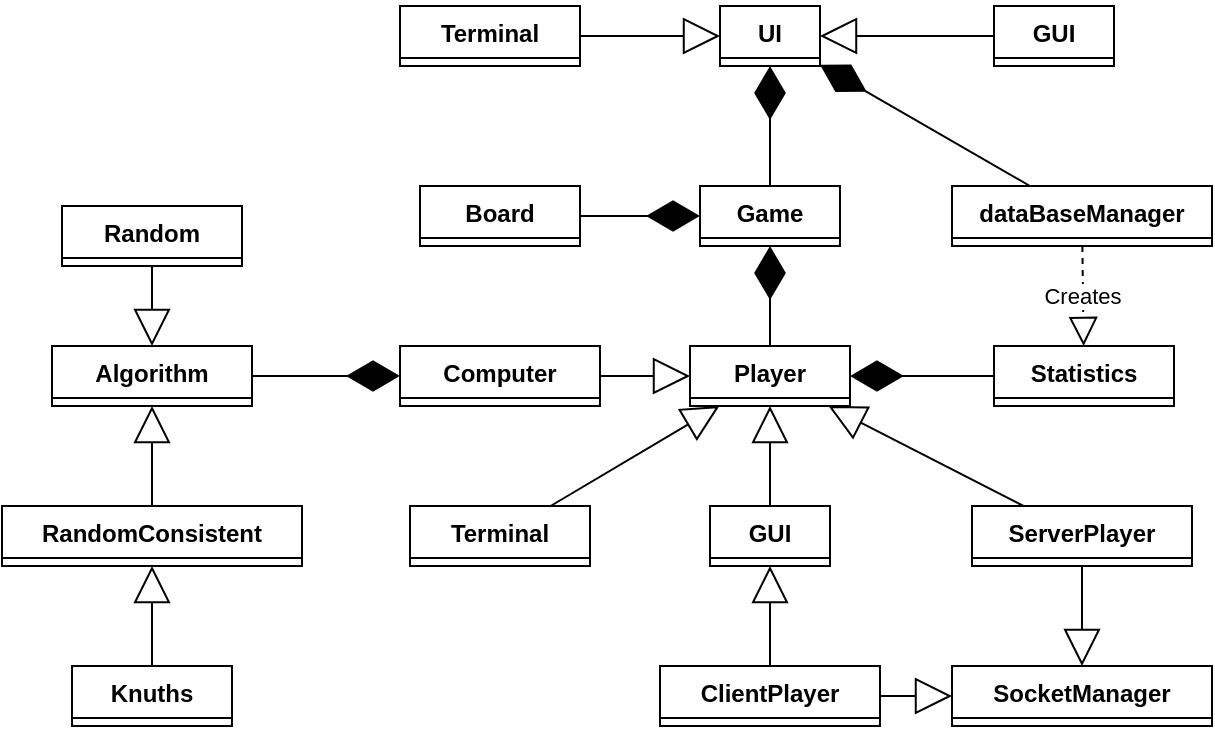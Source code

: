 <mxfile version="20.6.0" type="github">
  <diagram id="Xtzwa6VVvoEg-6TvjeYF" name="Page-1">
    <mxGraphModel dx="865" dy="514" grid="1" gridSize="10" guides="1" tooltips="1" connect="1" arrows="1" fold="1" page="1" pageScale="1" pageWidth="827" pageHeight="1169" math="0" shadow="0">
      <root>
        <mxCell id="0" />
        <mxCell id="1" parent="0" />
        <mxCell id="zvh0BNXRaEqvuYk_ANei-2" value="Game" style="swimlane;fontStyle=1;align=center;verticalAlign=top;childLayout=stackLayout;horizontal=1;startSize=26;horizontalStack=0;resizeParent=1;resizeParentMax=0;resizeLast=0;collapsible=1;marginBottom=0;" parent="1" vertex="1" collapsed="1">
          <mxGeometry x="434" y="120" width="70" height="30" as="geometry">
            <mxRectangle x="434" y="120" width="160" height="540" as="alternateBounds" />
          </mxGeometry>
        </mxCell>
        <mxCell id="zvh0BNXRaEqvuYk_ANei-3" value="-player1&#xa;-player2&#xa;-currentPlayer&#xa;-length&#xa;-numGuesses&#xa;-numRounds&#xa;-duplicatesAllowed&#xa;-colourNum&#xa;-player1RoundWins&#xa;-player2RoundWins&#xa;-winner&#xa;-board" style="text;strokeColor=none;fillColor=none;align=left;verticalAlign=top;spacingLeft=4;spacingRight=4;overflow=hidden;rotatable=0;points=[[0,0.5],[1,0.5]];portConstraint=eastwest;" parent="zvh0BNXRaEqvuYk_ANei-2" vertex="1">
          <mxGeometry y="26" width="160" height="184" as="geometry" />
        </mxCell>
        <mxCell id="zvh0BNXRaEqvuYk_ANei-4" value="" style="line;strokeWidth=1;fillColor=none;align=left;verticalAlign=middle;spacingTop=-1;spacingLeft=3;spacingRight=3;rotatable=0;labelPosition=right;points=[];portConstraint=eastwest;" parent="zvh0BNXRaEqvuYk_ANei-2" vertex="1">
          <mxGeometry y="210" width="160" height="8" as="geometry" />
        </mxCell>
        <mxCell id="zvh0BNXRaEqvuYk_ANei-5" value="-createBoard()&#xa;+getCurrentPlayer()&#xa;+getPlayer1()&#xa;+getPlayer2()&#xa;+getLengthOfCode()&#xa;+getNumRounds()&#xa;+getColourNum()&#xa;+getDuplicatessAllowed()&#xa;+getBoard()&#xa;+getWinner()&#xa;+switchPlayer()&#xa;+getNextGuess()&#xa;+setBoardCode()&#xa;+makeGuess()&#xa;+playGameRound()&#xa;+displayBoard()&#xa;+displayRoundWinner()&#xa;+displayWinner()&#xa;+displayRoundNumber()&#xa;+updatePlayerStats()&#xa;+run()" style="text;strokeColor=none;fillColor=none;align=left;verticalAlign=top;spacingLeft=4;spacingRight=4;overflow=hidden;rotatable=0;points=[[0,0.5],[1,0.5]];portConstraint=eastwest;" parent="zvh0BNXRaEqvuYk_ANei-2" vertex="1">
          <mxGeometry y="218" width="160" height="322" as="geometry" />
        </mxCell>
        <mxCell id="zvh0BNXRaEqvuYk_ANei-6" value="Terminal" style="swimlane;fontStyle=1;align=center;verticalAlign=top;childLayout=stackLayout;horizontal=1;startSize=26;horizontalStack=0;resizeParent=1;resizeParentMax=0;resizeLast=0;collapsible=1;marginBottom=0;" parent="1" vertex="1" collapsed="1">
          <mxGeometry x="289" y="280" width="90" height="30" as="geometry">
            <mxRectangle x="289" y="280" width="160" height="60" as="alternateBounds" />
          </mxGeometry>
        </mxCell>
        <mxCell id="zvh0BNXRaEqvuYk_ANei-8" value="" style="line;strokeWidth=1;fillColor=none;align=left;verticalAlign=middle;spacingTop=-1;spacingLeft=3;spacingRight=3;rotatable=0;labelPosition=right;points=[];portConstraint=eastwest;" parent="zvh0BNXRaEqvuYk_ANei-6" vertex="1">
          <mxGeometry y="26" width="160" height="8" as="geometry" />
        </mxCell>
        <mxCell id="zvh0BNXRaEqvuYk_ANei-9" value="-getPlayerInput()" style="text;strokeColor=none;fillColor=none;align=left;verticalAlign=top;spacingLeft=4;spacingRight=4;overflow=hidden;rotatable=0;points=[[0,0.5],[1,0.5]];portConstraint=eastwest;" parent="zvh0BNXRaEqvuYk_ANei-6" vertex="1">
          <mxGeometry y="34" width="160" height="26" as="geometry" />
        </mxCell>
        <mxCell id="zvh0BNXRaEqvuYk_ANei-10" value="GUI" style="swimlane;fontStyle=1;align=center;verticalAlign=top;childLayout=stackLayout;horizontal=1;startSize=26;horizontalStack=0;resizeParent=1;resizeParentMax=0;resizeLast=0;collapsible=1;marginBottom=0;" parent="1" vertex="1" collapsed="1">
          <mxGeometry x="439" y="280" width="60" height="30" as="geometry">
            <mxRectangle x="240" y="390" width="160" height="270" as="alternateBounds" />
          </mxGeometry>
        </mxCell>
        <mxCell id="zvh0BNXRaEqvuYk_ANei-11" value="-popups&#xa;-colourMapping&#xa;-roundNum" style="text;strokeColor=none;fillColor=none;align=left;verticalAlign=top;spacingLeft=4;spacingRight=4;overflow=hidden;rotatable=0;points=[[0,0.5],[1,0.5]];portConstraint=eastwest;" parent="zvh0BNXRaEqvuYk_ANei-10" vertex="1">
          <mxGeometry y="26" width="160" height="54" as="geometry" />
        </mxCell>
        <mxCell id="zvh0BNXRaEqvuYk_ANei-12" value="" style="line;strokeWidth=1;fillColor=none;align=left;verticalAlign=middle;spacingTop=-1;spacingLeft=3;spacingRight=3;rotatable=0;labelPosition=right;points=[];portConstraint=eastwest;" parent="zvh0BNXRaEqvuYk_ANei-10" vertex="1">
          <mxGeometry y="80" width="160" height="8" as="geometry" />
        </mxCell>
        <mxCell id="zvh0BNXRaEqvuYk_ANei-13" value="+initRound()&#xa;+setPopups()&#xa;-getMove()&#xa;-getCode()&#xa;-displayBoard()&#xa;-getMessage()&#xa;-genColourMapping()&#xa;-displayRoundWinner()&#xa;-displayWinner()&#xa;-connectSignals()&#xa;+show()&#xa;+initUI()" style="text;strokeColor=none;fillColor=none;align=left;verticalAlign=top;spacingLeft=4;spacingRight=4;overflow=hidden;rotatable=0;points=[[0,0.5],[1,0.5]];portConstraint=eastwest;" parent="zvh0BNXRaEqvuYk_ANei-10" vertex="1">
          <mxGeometry y="88" width="160" height="182" as="geometry" />
        </mxCell>
        <mxCell id="zvh0BNXRaEqvuYk_ANei-28" value="Computer" style="swimlane;fontStyle=1;align=center;verticalAlign=top;childLayout=stackLayout;horizontal=1;startSize=26;horizontalStack=0;resizeParent=1;resizeParentMax=0;resizeLast=0;collapsible=1;marginBottom=0;" parent="1" vertex="1" collapsed="1">
          <mxGeometry x="284" y="200" width="100" height="30" as="geometry">
            <mxRectangle x="260" y="370" width="160" height="130" as="alternateBounds" />
          </mxGeometry>
        </mxCell>
        <mxCell id="zvh0BNXRaEqvuYk_ANei-29" value="-board&#xa;-algorithmType&#xa;-algorithm" style="text;strokeColor=none;fillColor=none;align=left;verticalAlign=top;spacingLeft=4;spacingRight=4;overflow=hidden;rotatable=0;points=[[0,0.5],[1,0.5]];portConstraint=eastwest;" parent="zvh0BNXRaEqvuYk_ANei-28" vertex="1">
          <mxGeometry y="26" width="160" height="54" as="geometry" />
        </mxCell>
        <mxCell id="zvh0BNXRaEqvuYk_ANei-30" value="" style="line;strokeWidth=1;fillColor=none;align=left;verticalAlign=middle;spacingTop=-1;spacingLeft=3;spacingRight=3;rotatable=0;labelPosition=right;points=[];portConstraint=eastwest;" parent="zvh0BNXRaEqvuYk_ANei-28" vertex="1">
          <mxGeometry y="80" width="160" height="8" as="geometry" />
        </mxCell>
        <mxCell id="zvh0BNXRaEqvuYk_ANei-31" value="-genAlgorithm()&#xa;-getPreviousResponse()" style="text;strokeColor=none;fillColor=none;align=left;verticalAlign=top;spacingLeft=4;spacingRight=4;overflow=hidden;rotatable=0;points=[[0,0.5],[1,0.5]];portConstraint=eastwest;" parent="zvh0BNXRaEqvuYk_ANei-28" vertex="1">
          <mxGeometry y="88" width="160" height="42" as="geometry" />
        </mxCell>
        <mxCell id="a4NBhfSJMRjFoHTR3aRK-1" value="Player" style="swimlane;fontStyle=1;align=center;verticalAlign=top;childLayout=stackLayout;horizontal=1;startSize=26;horizontalStack=0;resizeParent=1;resizeParentMax=0;resizeLast=0;collapsible=1;marginBottom=0;" parent="1" vertex="1" collapsed="1">
          <mxGeometry x="429" y="200" width="80" height="30" as="geometry">
            <mxRectangle x="219" y="390" width="160" height="200" as="alternateBounds" />
          </mxGeometry>
        </mxCell>
        <mxCell id="a4NBhfSJMRjFoHTR3aRK-2" value="-stats" style="text;strokeColor=none;fillColor=none;align=left;verticalAlign=top;spacingLeft=4;spacingRight=4;overflow=hidden;rotatable=0;points=[[0,0.5],[1,0.5]];portConstraint=eastwest;" parent="a4NBhfSJMRjFoHTR3aRK-1" vertex="1">
          <mxGeometry y="26" width="160" height="26" as="geometry" />
        </mxCell>
        <mxCell id="a4NBhfSJMRjFoHTR3aRK-3" value="" style="line;strokeWidth=1;fillColor=none;align=left;verticalAlign=middle;spacingTop=-1;spacingLeft=3;spacingRight=3;rotatable=0;labelPosition=right;points=[];portConstraint=eastwest;" parent="a4NBhfSJMRjFoHTR3aRK-1" vertex="1">
          <mxGeometry y="52" width="160" height="8" as="geometry" />
        </mxCell>
        <mxCell id="a4NBhfSJMRjFoHTR3aRK-4" value="+getUsername()&#xa;+getStats()&#xa;+updateStats()&#xa;+getMove()&#xa;+getCode()&#xa;+displayBoard()&#xa;+displayRoundWinner()&#xa;+displayWinner()&#xa;+displayRoundNumber()" style="text;strokeColor=none;fillColor=none;align=left;verticalAlign=top;spacingLeft=4;spacingRight=4;overflow=hidden;rotatable=0;points=[[0,0.5],[1,0.5]];portConstraint=eastwest;" parent="a4NBhfSJMRjFoHTR3aRK-1" vertex="1">
          <mxGeometry y="60" width="160" height="140" as="geometry" />
        </mxCell>
        <mxCell id="a4NBhfSJMRjFoHTR3aRK-9" value="ClientPlayer" style="swimlane;fontStyle=1;align=center;verticalAlign=top;childLayout=stackLayout;horizontal=1;startSize=26;horizontalStack=0;resizeParent=1;resizeParentMax=0;resizeLast=0;collapsible=1;marginBottom=0;" parent="1" vertex="1" collapsed="1">
          <mxGeometry x="414" y="360" width="110" height="30" as="geometry">
            <mxRectangle x="414" y="360" width="160" height="60" as="alternateBounds" />
          </mxGeometry>
        </mxCell>
        <mxCell id="a4NBhfSJMRjFoHTR3aRK-11" value="" style="line;strokeWidth=1;fillColor=none;align=left;verticalAlign=middle;spacingTop=-1;spacingLeft=3;spacingRight=3;rotatable=0;labelPosition=right;points=[];portConstraint=eastwest;" parent="a4NBhfSJMRjFoHTR3aRK-9" vertex="1">
          <mxGeometry y="26" width="160" height="8" as="geometry" />
        </mxCell>
        <mxCell id="a4NBhfSJMRjFoHTR3aRK-12" value="+playGame()" style="text;strokeColor=none;fillColor=none;align=left;verticalAlign=top;spacingLeft=4;spacingRight=4;overflow=hidden;rotatable=0;points=[[0,0.5],[1,0.5]];portConstraint=eastwest;" parent="a4NBhfSJMRjFoHTR3aRK-9" vertex="1">
          <mxGeometry y="34" width="160" height="26" as="geometry" />
        </mxCell>
        <mxCell id="a4NBhfSJMRjFoHTR3aRK-17" value="ServerPlayer" style="swimlane;fontStyle=1;align=center;verticalAlign=top;childLayout=stackLayout;horizontal=1;startSize=26;horizontalStack=0;resizeParent=1;resizeParentMax=0;resizeLast=0;collapsible=1;marginBottom=0;" parent="1" vertex="1" collapsed="1">
          <mxGeometry x="570" y="280" width="110" height="30" as="geometry">
            <mxRectangle x="570" y="280" width="160" height="60" as="alternateBounds" />
          </mxGeometry>
        </mxCell>
        <mxCell id="a4NBhfSJMRjFoHTR3aRK-19" value="" style="line;strokeWidth=1;fillColor=none;align=left;verticalAlign=middle;spacingTop=-1;spacingLeft=3;spacingRight=3;rotatable=0;labelPosition=right;points=[];portConstraint=eastwest;" parent="a4NBhfSJMRjFoHTR3aRK-17" vertex="1">
          <mxGeometry y="26" width="160" height="8" as="geometry" />
        </mxCell>
        <mxCell id="a4NBhfSJMRjFoHTR3aRK-20" value="+disconnect()" style="text;strokeColor=none;fillColor=none;align=left;verticalAlign=top;spacingLeft=4;spacingRight=4;overflow=hidden;rotatable=0;points=[[0,0.5],[1,0.5]];portConstraint=eastwest;" parent="a4NBhfSJMRjFoHTR3aRK-17" vertex="1">
          <mxGeometry y="34" width="160" height="26" as="geometry" />
        </mxCell>
        <mxCell id="4D1YSKRCDHBC9nBtYqDq-3" value="" style="endArrow=block;endSize=16;endFill=0;html=1;rounded=0;" parent="1" source="zvh0BNXRaEqvuYk_ANei-6" target="a4NBhfSJMRjFoHTR3aRK-1" edge="1">
          <mxGeometry width="160" relative="1" as="geometry">
            <mxPoint x="-16" y="735" as="sourcePoint" />
            <mxPoint x="144" y="735" as="targetPoint" />
            <Array as="points" />
          </mxGeometry>
        </mxCell>
        <mxCell id="4D1YSKRCDHBC9nBtYqDq-6" value="" style="endArrow=block;endSize=16;endFill=0;html=1;rounded=0;" parent="1" source="zvh0BNXRaEqvuYk_ANei-28" target="a4NBhfSJMRjFoHTR3aRK-1" edge="1">
          <mxGeometry width="160" relative="1" as="geometry">
            <mxPoint x="334" y="337" as="sourcePoint" />
            <mxPoint x="414" y="220" as="targetPoint" />
            <Array as="points" />
          </mxGeometry>
        </mxCell>
        <mxCell id="4D1YSKRCDHBC9nBtYqDq-10" value="Statistics" style="swimlane;fontStyle=1;align=center;verticalAlign=top;childLayout=stackLayout;horizontal=1;startSize=26;horizontalStack=0;resizeParent=1;resizeParentMax=0;resizeLast=0;collapsible=1;marginBottom=0;" parent="1" vertex="1" collapsed="1">
          <mxGeometry x="581" y="200" width="90" height="30" as="geometry">
            <mxRectangle x="660" y="190" width="160" height="138" as="alternateBounds" />
          </mxGeometry>
        </mxCell>
        <mxCell id="4D1YSKRCDHBC9nBtYqDq-11" value="+username&#xa;+wins&#xa;+losses&#xa;+draws&#xa;+totalGames&#xa;+roundsPlayed&#xa;+timePlayed" style="text;strokeColor=none;fillColor=none;align=left;verticalAlign=top;spacingLeft=4;spacingRight=4;overflow=hidden;rotatable=0;points=[[0,0.5],[1,0.5]];portConstraint=eastwest;" parent="4D1YSKRCDHBC9nBtYqDq-10" vertex="1">
          <mxGeometry y="26" width="160" height="104" as="geometry" />
        </mxCell>
        <mxCell id="4D1YSKRCDHBC9nBtYqDq-12" value="" style="line;strokeWidth=1;fillColor=none;align=left;verticalAlign=middle;spacingTop=-1;spacingLeft=3;spacingRight=3;rotatable=0;labelPosition=right;points=[];portConstraint=eastwest;" parent="4D1YSKRCDHBC9nBtYqDq-10" vertex="1">
          <mxGeometry y="130" width="160" height="8" as="geometry" />
        </mxCell>
        <mxCell id="4D1YSKRCDHBC9nBtYqDq-15" value="" style="endArrow=diamondThin;endFill=1;endSize=24;html=1;rounded=0;" parent="1" source="4D1YSKRCDHBC9nBtYqDq-10" target="a4NBhfSJMRjFoHTR3aRK-1" edge="1">
          <mxGeometry width="160" relative="1" as="geometry">
            <mxPoint x="684" y="579" as="sourcePoint" />
            <mxPoint x="334" y="540" as="targetPoint" />
            <Array as="points" />
          </mxGeometry>
        </mxCell>
        <mxCell id="M8xaA3jgXzXwJ5VbGbtO-2" value="" style="endArrow=diamondThin;endFill=1;endSize=24;html=1;rounded=0;" parent="1" source="M8xaA3jgXzXwJ5VbGbtO-3" target="zvh0BNXRaEqvuYk_ANei-2" edge="1">
          <mxGeometry width="160" relative="1" as="geometry">
            <mxPoint x="624" y="873" as="sourcePoint" />
            <mxPoint x="404" y="862.6" as="targetPoint" />
            <Array as="points" />
          </mxGeometry>
        </mxCell>
        <mxCell id="M8xaA3jgXzXwJ5VbGbtO-3" value="Board" style="swimlane;fontStyle=1;align=center;verticalAlign=top;childLayout=stackLayout;horizontal=1;startSize=26;horizontalStack=0;resizeParent=1;resizeParentMax=0;resizeLast=0;collapsible=1;marginBottom=0;" parent="1" vertex="1" collapsed="1">
          <mxGeometry x="294" y="120" width="80" height="30" as="geometry">
            <mxRectangle x="224" y="420" width="160" height="350" as="alternateBounds" />
          </mxGeometry>
        </mxCell>
        <mxCell id="M8xaA3jgXzXwJ5VbGbtO-4" value="-lenOfGuess&#xa;-totalGuesses&#xa;-duplicatesAllowed&#xa;-colourNums&#xa;-resultNums&#xa;-guessPointer&#xa;-guesses&#xa;-results&#xa;-code" style="text;strokeColor=none;fillColor=none;align=left;verticalAlign=top;spacingLeft=4;spacingRight=4;overflow=hidden;rotatable=0;points=[[0,0.5],[1,0.5]];portConstraint=eastwest;" parent="M8xaA3jgXzXwJ5VbGbtO-3" vertex="1">
          <mxGeometry y="26" width="160" height="134" as="geometry" />
        </mxCell>
        <mxCell id="M8xaA3jgXzXwJ5VbGbtO-5" value="" style="line;strokeWidth=1;fillColor=none;align=left;verticalAlign=middle;spacingTop=-1;spacingLeft=3;spacingRight=3;rotatable=0;labelPosition=right;points=[];portConstraint=eastwest;" parent="M8xaA3jgXzXwJ5VbGbtO-3" vertex="1">
          <mxGeometry y="160" width="160" height="8" as="geometry" />
        </mxCell>
        <mxCell id="M8xaA3jgXzXwJ5VbGbtO-6" value="+getColours()&#xa;+getResultColours()&#xa;+getLenOfGuess()&#xa;+getTotalGuesses()&#xa;+getRemainingGuesses()&#xa;+getDuplicatesAllowed()&#xa;+makeGuess()&#xa;-genGuessResult()&#xa;+getGuesses()&#xa;+getResults()&#xa;+setCode()&#xa;+getCode()" style="text;strokeColor=none;fillColor=none;align=left;verticalAlign=top;spacingLeft=4;spacingRight=4;overflow=hidden;rotatable=0;points=[[0,0.5],[1,0.5]];portConstraint=eastwest;" parent="M8xaA3jgXzXwJ5VbGbtO-3" vertex="1">
          <mxGeometry y="168" width="160" height="182" as="geometry" />
        </mxCell>
        <mxCell id="waAP4hCyBEqmokX73J-E-1" value="" style="endArrow=block;endSize=16;endFill=0;html=1;rounded=0;" parent="1" source="zvh0BNXRaEqvuYk_ANei-10" target="a4NBhfSJMRjFoHTR3aRK-1" edge="1">
          <mxGeometry width="160" relative="1" as="geometry">
            <mxPoint x="274" y="890" as="sourcePoint" />
            <mxPoint x="274" y="816" as="targetPoint" />
            <Array as="points" />
          </mxGeometry>
        </mxCell>
        <mxCell id="HEcjyZ8CbeDTqWJ0e1cW-1" value="UI" style="swimlane;fontStyle=1;align=center;verticalAlign=top;childLayout=stackLayout;horizontal=1;startSize=26;horizontalStack=0;resizeParent=1;resizeParentMax=0;resizeLast=0;collapsible=1;marginBottom=0;" parent="1" vertex="1" collapsed="1">
          <mxGeometry x="444" y="30" width="50" height="30" as="geometry">
            <mxRectangle x="434" y="10" width="160" height="164" as="alternateBounds" />
          </mxGeometry>
        </mxCell>
        <mxCell id="HEcjyZ8CbeDTqWJ0e1cW-2" value="-length&#xa;-numGuesses&#xa;-numRounds&#xa;-duplicatesAllowed&#xa;-colourNum&#xa;-computerAlgorithmType&#xa;-dbm" style="text;strokeColor=none;fillColor=none;align=left;verticalAlign=top;spacingLeft=4;spacingRight=4;overflow=hidden;rotatable=0;points=[[0,0.5],[1,0.5]];portConstraint=eastwest;" parent="HEcjyZ8CbeDTqWJ0e1cW-1" vertex="1">
          <mxGeometry y="26" width="160" height="104" as="geometry" />
        </mxCell>
        <mxCell id="HEcjyZ8CbeDTqWJ0e1cW-3" value="" style="line;strokeWidth=1;fillColor=none;align=left;verticalAlign=middle;spacingTop=-1;spacingLeft=3;spacingRight=3;rotatable=0;labelPosition=right;points=[];portConstraint=eastwest;" parent="HEcjyZ8CbeDTqWJ0e1cW-1" vertex="1">
          <mxGeometry y="130" width="160" height="8" as="geometry" />
        </mxCell>
        <mxCell id="HEcjyZ8CbeDTqWJ0e1cW-4" value="+run()" style="text;strokeColor=none;fillColor=none;align=left;verticalAlign=top;spacingLeft=4;spacingRight=4;overflow=hidden;rotatable=0;points=[[0,0.5],[1,0.5]];portConstraint=eastwest;" parent="HEcjyZ8CbeDTqWJ0e1cW-1" vertex="1">
          <mxGeometry y="138" width="160" height="26" as="geometry" />
        </mxCell>
        <mxCell id="HEcjyZ8CbeDTqWJ0e1cW-5" value="" style="endArrow=block;endSize=16;endFill=0;html=1;rounded=0;" parent="1" source="HEcjyZ8CbeDTqWJ0e1cW-6" target="HEcjyZ8CbeDTqWJ0e1cW-1" edge="1">
          <mxGeometry width="160" relative="1" as="geometry">
            <mxPoint x="350" y="70" as="sourcePoint" />
            <mxPoint x="444" y="383" as="targetPoint" />
            <Array as="points" />
          </mxGeometry>
        </mxCell>
        <mxCell id="HEcjyZ8CbeDTqWJ0e1cW-6" value="Terminal" style="swimlane;fontStyle=1;align=center;verticalAlign=top;childLayout=stackLayout;horizontal=1;startSize=26;horizontalStack=0;resizeParent=1;resizeParentMax=0;resizeLast=0;collapsible=1;marginBottom=0;" parent="1" vertex="1" collapsed="1">
          <mxGeometry x="284" y="30" width="90" height="30" as="geometry">
            <mxRectangle x="224" y="42" width="160" height="100" as="alternateBounds" />
          </mxGeometry>
        </mxCell>
        <mxCell id="HEcjyZ8CbeDTqWJ0e1cW-8" value="" style="line;strokeWidth=1;fillColor=none;align=left;verticalAlign=middle;spacingTop=-1;spacingLeft=3;spacingRight=3;rotatable=0;labelPosition=right;points=[];portConstraint=eastwest;" parent="HEcjyZ8CbeDTqWJ0e1cW-6" vertex="1">
          <mxGeometry y="26" width="160" height="8" as="geometry" />
        </mxCell>
        <mxCell id="HEcjyZ8CbeDTqWJ0e1cW-9" value="+setup()&#xa;+loginUser()&#xa;+registerUser()&#xa;+getPlayer()" style="text;strokeColor=none;fillColor=none;align=left;verticalAlign=top;spacingLeft=4;spacingRight=4;overflow=hidden;rotatable=0;points=[[0,0.5],[1,0.5]];portConstraint=eastwest;" parent="HEcjyZ8CbeDTqWJ0e1cW-6" vertex="1">
          <mxGeometry y="34" width="160" height="66" as="geometry" />
        </mxCell>
        <mxCell id="HEcjyZ8CbeDTqWJ0e1cW-11" value="" style="endArrow=diamondThin;endFill=1;endSize=24;html=1;rounded=0;" parent="1" source="zvh0BNXRaEqvuYk_ANei-2" target="HEcjyZ8CbeDTqWJ0e1cW-1" edge="1">
          <mxGeometry width="160" relative="1" as="geometry">
            <mxPoint x="704" y="453" as="sourcePoint" />
            <mxPoint x="514" y="404" as="targetPoint" />
            <Array as="points" />
          </mxGeometry>
        </mxCell>
        <mxCell id="HEcjyZ8CbeDTqWJ0e1cW-12" value="GUI" style="swimlane;fontStyle=1;align=center;verticalAlign=top;childLayout=stackLayout;horizontal=1;startSize=26;horizontalStack=0;resizeParent=1;resizeParentMax=0;resizeLast=0;collapsible=1;marginBottom=0;" parent="1" vertex="1" collapsed="1">
          <mxGeometry x="581" y="30" width="60" height="30" as="geometry">
            <mxRectangle x="654" y="-63" width="160" height="310" as="alternateBounds" />
          </mxGeometry>
        </mxCell>
        <mxCell id="HEcjyZ8CbeDTqWJ0e1cW-14" value="" style="line;strokeWidth=1;fillColor=none;align=left;verticalAlign=middle;spacingTop=-1;spacingLeft=3;spacingRight=3;rotatable=0;labelPosition=right;points=[];portConstraint=eastwest;" parent="HEcjyZ8CbeDTqWJ0e1cW-12" vertex="1">
          <mxGeometry y="26" width="160" height="8" as="geometry" />
        </mxCell>
        <mxCell id="HEcjyZ8CbeDTqWJ0e1cW-15" value="+initUI()&#xa;-setupLoginPage()&#xa;-setupModePage()&#xa;+showLoginPage()&#xa;+showWelcomePage()&#xa;+showRulesPage()&#xa;+showModePage()&#xa;+showReadyPage()&#xa;+showAdvancedSetupPage()&#xa;+showJoinOnlineMultiplayerPage()&#xa;+setMode()&#xa;+setValuesFromAdvanced()&#xa;+tryLogin()&#xa;+tryRegister()&#xa;+initGame()&#xa;+joinGame()&#xa;+startGame()&#xa;+gameOver()&#xa;+timedModeOver()" style="text;strokeColor=none;fillColor=none;align=left;verticalAlign=top;spacingLeft=4;spacingRight=4;overflow=hidden;rotatable=0;points=[[0,0.5],[1,0.5]];portConstraint=eastwest;" parent="HEcjyZ8CbeDTqWJ0e1cW-12" vertex="1">
          <mxGeometry y="34" width="160" height="276" as="geometry" />
        </mxCell>
        <mxCell id="HEcjyZ8CbeDTqWJ0e1cW-16" value="" style="endArrow=block;endSize=16;endFill=0;html=1;rounded=0;" parent="1" source="HEcjyZ8CbeDTqWJ0e1cW-12" target="HEcjyZ8CbeDTqWJ0e1cW-1" edge="1">
          <mxGeometry width="160" relative="1" as="geometry">
            <mxPoint x="324" y="63" as="sourcePoint" />
            <mxPoint x="404" y="63" as="targetPoint" />
            <Array as="points" />
          </mxGeometry>
        </mxCell>
        <mxCell id="2" value="Algorithm" style="swimlane;fontStyle=1;align=center;verticalAlign=top;childLayout=stackLayout;horizontal=1;startSize=26;horizontalStack=0;resizeParent=1;resizeParentMax=0;resizeLast=0;collapsible=1;marginBottom=0;" parent="1" vertex="1" collapsed="1">
          <mxGeometry x="110" y="200" width="100" height="30" as="geometry">
            <mxRectangle x="269" y="400" width="160" height="114" as="alternateBounds" />
          </mxGeometry>
        </mxCell>
        <mxCell id="3" value="-lengthOfCode&#xa;-colourOptions&#xa;-duplicatesAllowed" style="text;strokeColor=none;fillColor=none;align=left;verticalAlign=top;spacingLeft=4;spacingRight=4;overflow=hidden;rotatable=0;points=[[0,0.5],[1,0.5]];portConstraint=eastwest;" parent="2" vertex="1">
          <mxGeometry y="26" width="160" height="54" as="geometry" />
        </mxCell>
        <mxCell id="4" value="" style="line;strokeWidth=1;fillColor=none;align=left;verticalAlign=middle;spacingTop=-1;spacingLeft=3;spacingRight=3;rotatable=0;labelPosition=right;points=[];portConstraint=eastwest;" parent="2" vertex="1">
          <mxGeometry y="80" width="160" height="8" as="geometry" />
        </mxCell>
        <mxCell id="5" value="+getNextGuess()" style="text;strokeColor=none;fillColor=none;align=left;verticalAlign=top;spacingLeft=4;spacingRight=4;overflow=hidden;rotatable=0;points=[[0,0.5],[1,0.5]];portConstraint=eastwest;" parent="2" vertex="1">
          <mxGeometry y="88" width="160" height="26" as="geometry" />
        </mxCell>
        <mxCell id="7" value="" style="endArrow=diamondThin;endFill=1;endSize=24;html=1;rounded=0;" parent="1" source="2" target="zvh0BNXRaEqvuYk_ANei-28" edge="1">
          <mxGeometry width="160" relative="1" as="geometry">
            <mxPoint x="450" y="334" as="sourcePoint" />
            <mxPoint x="450" y="260" as="targetPoint" />
            <Array as="points" />
          </mxGeometry>
        </mxCell>
        <mxCell id="8" value="Knuths" style="swimlane;fontStyle=1;align=center;verticalAlign=top;childLayout=stackLayout;horizontal=1;startSize=26;horizontalStack=0;resizeParent=1;resizeParentMax=0;resizeLast=0;collapsible=1;marginBottom=0;" parent="1" vertex="1" collapsed="1">
          <mxGeometry x="120" y="360" width="80" height="30" as="geometry">
            <mxRectangle x="120" y="360" width="160" height="100" as="alternateBounds" />
          </mxGeometry>
        </mxCell>
        <mxCell id="9" value="-C" style="text;strokeColor=none;fillColor=none;align=left;verticalAlign=top;spacingLeft=4;spacingRight=4;overflow=hidden;rotatable=0;points=[[0,0.5],[1,0.5]];portConstraint=eastwest;" parent="8" vertex="1">
          <mxGeometry y="26" width="160" height="26" as="geometry" />
        </mxCell>
        <mxCell id="10" value="" style="line;strokeWidth=1;fillColor=none;align=left;verticalAlign=middle;spacingTop=-1;spacingLeft=3;spacingRight=3;rotatable=0;labelPosition=right;points=[];portConstraint=eastwest;" parent="8" vertex="1">
          <mxGeometry y="52" width="160" height="8" as="geometry" />
        </mxCell>
        <mxCell id="11" value="-calcScore()&#xa;-genPossibleResponses()" style="text;strokeColor=none;fillColor=none;align=left;verticalAlign=top;spacingLeft=4;spacingRight=4;overflow=hidden;rotatable=0;points=[[0,0.5],[1,0.5]];portConstraint=eastwest;" parent="8" vertex="1">
          <mxGeometry y="60" width="160" height="40" as="geometry" />
        </mxCell>
        <mxCell id="12" value="RandomConsistent" style="swimlane;fontStyle=1;align=center;verticalAlign=top;childLayout=stackLayout;horizontal=1;startSize=26;horizontalStack=0;resizeParent=1;resizeParentMax=0;resizeLast=0;collapsible=1;marginBottom=0;" parent="1" vertex="1" collapsed="1">
          <mxGeometry x="85" y="280" width="150" height="30" as="geometry">
            <mxRectangle x="269" y="410" width="281" height="150" as="alternateBounds" />
          </mxGeometry>
        </mxCell>
        <mxCell id="13" value="-previousGuess&#xa;-S" style="text;strokeColor=none;fillColor=none;align=left;verticalAlign=top;spacingLeft=4;spacingRight=4;overflow=hidden;rotatable=0;points=[[0,0.5],[1,0.5]];portConstraint=eastwest;" parent="12" vertex="1">
          <mxGeometry y="26" width="281" height="34" as="geometry" />
        </mxCell>
        <mxCell id="14" value="" style="line;strokeWidth=1;fillColor=none;align=left;verticalAlign=middle;spacingTop=-1;spacingLeft=3;spacingRight=3;rotatable=0;labelPosition=right;points=[];portConstraint=eastwest;" parent="12" vertex="1">
          <mxGeometry y="60" width="281" height="8" as="geometry" />
        </mxCell>
        <mxCell id="15" value="-genInitialGuess()&#xa;-cycle()&#xa;-genNextGuess()&#xa;-getGuessesThatWouldNotGiveSameResponse()&#xa;-getResponse()" style="text;strokeColor=none;fillColor=none;align=left;verticalAlign=top;spacingLeft=4;spacingRight=4;overflow=hidden;rotatable=0;points=[[0,0.5],[1,0.5]];portConstraint=eastwest;" parent="12" vertex="1">
          <mxGeometry y="68" width="281" height="82" as="geometry" />
        </mxCell>
        <mxCell id="16" value="Random" style="swimlane;fontStyle=1;align=center;verticalAlign=top;childLayout=stackLayout;horizontal=1;startSize=26;horizontalStack=0;resizeParent=1;resizeParentMax=0;resizeLast=0;collapsible=1;marginBottom=0;" parent="1" vertex="1" collapsed="1">
          <mxGeometry x="115" y="130" width="90" height="30" as="geometry">
            <mxRectangle x="115" y="130" width="160" height="34" as="alternateBounds" />
          </mxGeometry>
        </mxCell>
        <mxCell id="18" value="" style="line;strokeWidth=1;fillColor=none;align=left;verticalAlign=middle;spacingTop=-1;spacingLeft=3;spacingRight=3;rotatable=0;labelPosition=right;points=[];portConstraint=eastwest;" parent="16" vertex="1">
          <mxGeometry y="26" width="160" height="8" as="geometry" />
        </mxCell>
        <mxCell id="20" value="" style="endArrow=block;endSize=16;endFill=0;html=1;rounded=0;" parent="1" source="16" target="2" edge="1">
          <mxGeometry width="160" relative="1" as="geometry">
            <mxPoint x="424" y="413" as="sourcePoint" />
            <mxPoint x="474" y="413" as="targetPoint" />
            <Array as="points" />
          </mxGeometry>
        </mxCell>
        <mxCell id="21" value="" style="endArrow=block;endSize=16;endFill=0;html=1;rounded=0;" parent="1" source="12" target="2" edge="1">
          <mxGeometry width="160" relative="1" as="geometry">
            <mxPoint x="434" y="423" as="sourcePoint" />
            <mxPoint x="484" y="423" as="targetPoint" />
            <Array as="points" />
          </mxGeometry>
        </mxCell>
        <mxCell id="22" value="" style="endArrow=block;endSize=16;endFill=0;html=1;rounded=0;" parent="1" source="8" target="12" edge="1">
          <mxGeometry width="160" relative="1" as="geometry">
            <mxPoint x="444" y="433" as="sourcePoint" />
            <mxPoint x="494" y="433" as="targetPoint" />
            <Array as="points" />
          </mxGeometry>
        </mxCell>
        <mxCell id="s7LuWK3ZWGFxY6d3zz2t-22" value="SocketManager" style="swimlane;fontStyle=1;align=center;verticalAlign=top;childLayout=stackLayout;horizontal=1;startSize=26;horizontalStack=0;resizeParent=1;resizeParentMax=0;resizeLast=0;collapsible=1;marginBottom=0;" vertex="1" collapsed="1" parent="1">
          <mxGeometry x="560" y="360" width="130" height="30" as="geometry">
            <mxRectangle x="560" y="360" width="160" height="298" as="alternateBounds" />
          </mxGeometry>
        </mxCell>
        <mxCell id="s7LuWK3ZWGFxY6d3zz2t-23" value="+host&#xa;+port&#xa;+socket" style="text;strokeColor=none;fillColor=none;align=left;verticalAlign=top;spacingLeft=4;spacingRight=4;overflow=hidden;rotatable=0;points=[[0,0.5],[1,0.5]];portConstraint=eastwest;" vertex="1" parent="s7LuWK3ZWGFxY6d3zz2t-22">
          <mxGeometry y="26" width="160" height="54" as="geometry" />
        </mxCell>
        <mxCell id="s7LuWK3ZWGFxY6d3zz2t-24" value="" style="line;strokeWidth=1;fillColor=none;align=left;verticalAlign=middle;spacingTop=-1;spacingLeft=3;spacingRight=3;rotatable=0;labelPosition=right;points=[];portConstraint=eastwest;" vertex="1" parent="s7LuWK3ZWGFxY6d3zz2t-22">
          <mxGeometry y="80" width="160" height="8" as="geometry" />
        </mxCell>
        <mxCell id="s7LuWK3ZWGFxY6d3zz2t-25" value="-createUnboundSocket()&#xa;-createServerSocket()&#xa;-createClientSocket()&#xa;-send()&#xa;-receiveData()&#xa;-sendMessage()&#xa;-receiveMessage()&#xa;+sendMessage()&#xa;+receiveMessage()&#xa;+splitData()&#xa;+getEnumFromStr()&#xa;-pickleData()&#xa;-unpickleData()&#xa;+close()" style="text;strokeColor=none;fillColor=none;align=left;verticalAlign=top;spacingLeft=4;spacingRight=4;overflow=hidden;rotatable=0;points=[[0,0.5],[1,0.5]];portConstraint=eastwest;" vertex="1" parent="s7LuWK3ZWGFxY6d3zz2t-22">
          <mxGeometry y="88" width="160" height="210" as="geometry" />
        </mxCell>
        <mxCell id="s7LuWK3ZWGFxY6d3zz2t-26" value="" style="endArrow=block;endSize=16;endFill=0;html=1;rounded=0;" edge="1" parent="1" source="a4NBhfSJMRjFoHTR3aRK-17" target="a4NBhfSJMRjFoHTR3aRK-1">
          <mxGeometry width="160" relative="1" as="geometry">
            <mxPoint x="554" y="530" as="sourcePoint" />
            <mxPoint x="554" y="456" as="targetPoint" />
            <Array as="points" />
          </mxGeometry>
        </mxCell>
        <mxCell id="s7LuWK3ZWGFxY6d3zz2t-27" value="" style="endArrow=block;endSize=16;endFill=0;html=1;rounded=0;" edge="1" parent="1" source="a4NBhfSJMRjFoHTR3aRK-17" target="s7LuWK3ZWGFxY6d3zz2t-22">
          <mxGeometry width="160" relative="1" as="geometry">
            <mxPoint x="575" y="540" as="sourcePoint" />
            <mxPoint x="575" y="466" as="targetPoint" />
            <Array as="points" />
          </mxGeometry>
        </mxCell>
        <mxCell id="s7LuWK3ZWGFxY6d3zz2t-28" value="" style="endArrow=block;endSize=16;endFill=0;html=1;rounded=0;" edge="1" parent="1" source="a4NBhfSJMRjFoHTR3aRK-9" target="zvh0BNXRaEqvuYk_ANei-10">
          <mxGeometry width="160" relative="1" as="geometry">
            <mxPoint x="540" y="640" as="sourcePoint" />
            <mxPoint x="610" y="620" as="targetPoint" />
            <Array as="points" />
          </mxGeometry>
        </mxCell>
        <mxCell id="s7LuWK3ZWGFxY6d3zz2t-29" value="" style="endArrow=block;endSize=16;endFill=0;html=1;rounded=0;" edge="1" parent="1" source="a4NBhfSJMRjFoHTR3aRK-9" target="s7LuWK3ZWGFxY6d3zz2t-22">
          <mxGeometry width="160" relative="1" as="geometry">
            <mxPoint x="584" y="560" as="sourcePoint" />
            <mxPoint x="584" y="486" as="targetPoint" />
            <Array as="points" />
          </mxGeometry>
        </mxCell>
        <mxCell id="s7LuWK3ZWGFxY6d3zz2t-30" value="" style="endArrow=diamondThin;endFill=1;endSize=24;html=1;rounded=0;" edge="1" parent="1" source="a4NBhfSJMRjFoHTR3aRK-1" target="zvh0BNXRaEqvuYk_ANei-2">
          <mxGeometry width="160" relative="1" as="geometry">
            <mxPoint x="580" y="137" as="sourcePoint" />
            <mxPoint x="514" y="137" as="targetPoint" />
            <Array as="points" />
          </mxGeometry>
        </mxCell>
        <mxCell id="s7LuWK3ZWGFxY6d3zz2t-33" value="dataBaseManager" style="swimlane;fontStyle=1;align=center;verticalAlign=top;childLayout=stackLayout;horizontal=1;startSize=26;horizontalStack=0;resizeParent=1;resizeParentMax=0;resizeLast=0;collapsible=1;marginBottom=0;" vertex="1" collapsed="1" parent="1">
          <mxGeometry x="560" y="120" width="130" height="30" as="geometry">
            <mxRectangle x="680" y="74" width="160" height="170" as="alternateBounds" />
          </mxGeometry>
        </mxCell>
        <mxCell id="s7LuWK3ZWGFxY6d3zz2t-34" value="+db" style="text;strokeColor=none;fillColor=none;align=left;verticalAlign=top;spacingLeft=4;spacingRight=4;overflow=hidden;rotatable=0;points=[[0,0.5],[1,0.5]];portConstraint=eastwest;" vertex="1" parent="s7LuWK3ZWGFxY6d3zz2t-33">
          <mxGeometry y="26" width="160" height="26" as="geometry" />
        </mxCell>
        <mxCell id="s7LuWK3ZWGFxY6d3zz2t-35" value="" style="line;strokeWidth=1;fillColor=none;align=left;verticalAlign=middle;spacingTop=-1;spacingLeft=3;spacingRight=3;rotatable=0;labelPosition=right;points=[];portConstraint=eastwest;" vertex="1" parent="s7LuWK3ZWGFxY6d3zz2t-33">
          <mxGeometry y="52" width="160" height="8" as="geometry" />
        </mxCell>
        <mxCell id="s7LuWK3ZWGFxY6d3zz2t-36" value="+register()&#xa;+login()&#xa;+createStatsTable()&#xa;+createEmptyStatsTable()&#xa;+saveStatsTable()&#xa;+savePastGames()&#xa;+getPastGames()" style="text;strokeColor=none;fillColor=none;align=left;verticalAlign=top;spacingLeft=4;spacingRight=4;overflow=hidden;rotatable=0;points=[[0,0.5],[1,0.5]];portConstraint=eastwest;" vertex="1" parent="s7LuWK3ZWGFxY6d3zz2t-33">
          <mxGeometry y="60" width="160" height="110" as="geometry" />
        </mxCell>
        <mxCell id="s7LuWK3ZWGFxY6d3zz2t-37" value="" style="endArrow=diamondThin;endFill=1;endSize=24;html=1;rounded=0;" edge="1" parent="1" source="s7LuWK3ZWGFxY6d3zz2t-33" target="HEcjyZ8CbeDTqWJ0e1cW-1">
          <mxGeometry width="160" relative="1" as="geometry">
            <mxPoint x="600" y="172.661" as="sourcePoint" />
            <mxPoint x="504" y="167.047" as="targetPoint" />
            <Array as="points" />
          </mxGeometry>
        </mxCell>
        <mxCell id="s7LuWK3ZWGFxY6d3zz2t-38" value="Creates" style="endArrow=block;dashed=1;endFill=0;endSize=12;html=1;rounded=0;" edge="1" parent="1" source="s7LuWK3ZWGFxY6d3zz2t-33" target="4D1YSKRCDHBC9nBtYqDq-10">
          <mxGeometry width="160" relative="1" as="geometry">
            <mxPoint x="400" y="220" as="sourcePoint" />
            <mxPoint x="560" y="220" as="targetPoint" />
          </mxGeometry>
        </mxCell>
      </root>
    </mxGraphModel>
  </diagram>
</mxfile>
